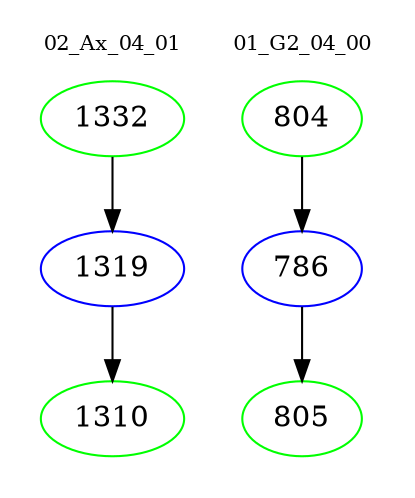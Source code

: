 digraph{
subgraph cluster_0 {
color = white
label = "02_Ax_04_01";
fontsize=10;
T0_1332 [label="1332", color="green"]
T0_1332 -> T0_1319 [color="black"]
T0_1319 [label="1319", color="blue"]
T0_1319 -> T0_1310 [color="black"]
T0_1310 [label="1310", color="green"]
}
subgraph cluster_1 {
color = white
label = "01_G2_04_00";
fontsize=10;
T1_804 [label="804", color="green"]
T1_804 -> T1_786 [color="black"]
T1_786 [label="786", color="blue"]
T1_786 -> T1_805 [color="black"]
T1_805 [label="805", color="green"]
}
}
